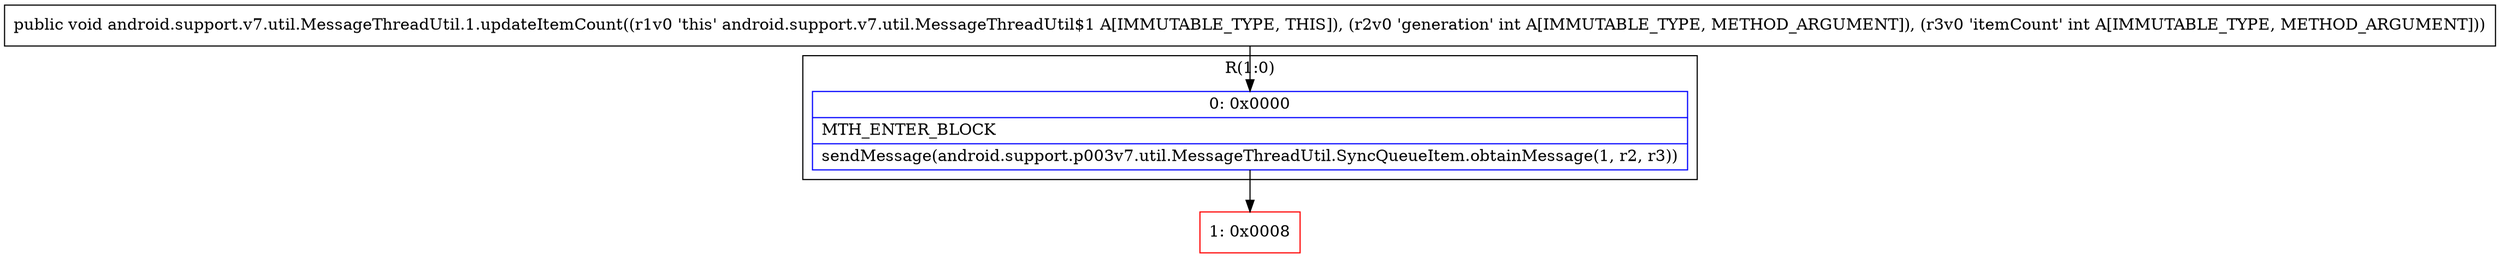 digraph "CFG forandroid.support.v7.util.MessageThreadUtil.1.updateItemCount(II)V" {
subgraph cluster_Region_2073250249 {
label = "R(1:0)";
node [shape=record,color=blue];
Node_0 [shape=record,label="{0\:\ 0x0000|MTH_ENTER_BLOCK\l|sendMessage(android.support.p003v7.util.MessageThreadUtil.SyncQueueItem.obtainMessage(1, r2, r3))\l}"];
}
Node_1 [shape=record,color=red,label="{1\:\ 0x0008}"];
MethodNode[shape=record,label="{public void android.support.v7.util.MessageThreadUtil.1.updateItemCount((r1v0 'this' android.support.v7.util.MessageThreadUtil$1 A[IMMUTABLE_TYPE, THIS]), (r2v0 'generation' int A[IMMUTABLE_TYPE, METHOD_ARGUMENT]), (r3v0 'itemCount' int A[IMMUTABLE_TYPE, METHOD_ARGUMENT])) }"];
MethodNode -> Node_0;
Node_0 -> Node_1;
}

